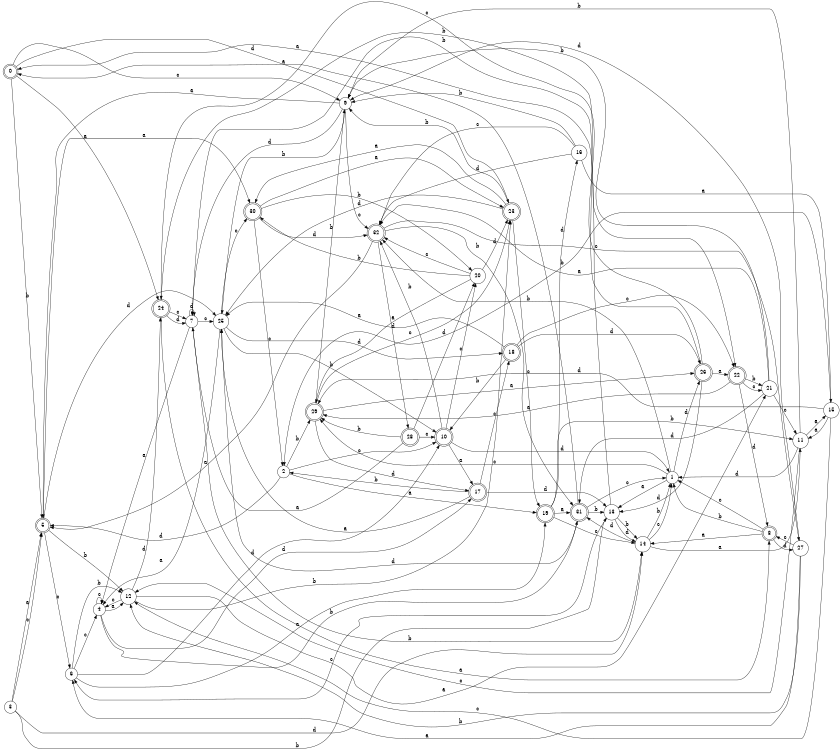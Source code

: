 digraph n27_10 {
__start0 [label="" shape="none"];

rankdir=LR;
size="8,5";

s0 [style="rounded,filled", color="black", fillcolor="white" shape="doublecircle", label="0"];
s1 [style="filled", color="black", fillcolor="white" shape="circle", label="1"];
s2 [style="filled", color="black", fillcolor="white" shape="circle", label="2"];
s3 [style="filled", color="black", fillcolor="white" shape="circle", label="3"];
s4 [style="filled", color="black", fillcolor="white" shape="circle", label="4"];
s5 [style="rounded,filled", color="black", fillcolor="white" shape="doublecircle", label="5"];
s6 [style="filled", color="black", fillcolor="white" shape="circle", label="6"];
s7 [style="filled", color="black", fillcolor="white" shape="circle", label="7"];
s8 [style="rounded,filled", color="black", fillcolor="white" shape="doublecircle", label="8"];
s9 [style="filled", color="black", fillcolor="white" shape="circle", label="9"];
s10 [style="rounded,filled", color="black", fillcolor="white" shape="doublecircle", label="10"];
s11 [style="filled", color="black", fillcolor="white" shape="circle", label="11"];
s12 [style="filled", color="black", fillcolor="white" shape="circle", label="12"];
s13 [style="filled", color="black", fillcolor="white" shape="circle", label="13"];
s14 [style="filled", color="black", fillcolor="white" shape="circle", label="14"];
s15 [style="filled", color="black", fillcolor="white" shape="circle", label="15"];
s16 [style="filled", color="black", fillcolor="white" shape="circle", label="16"];
s17 [style="rounded,filled", color="black", fillcolor="white" shape="doublecircle", label="17"];
s18 [style="rounded,filled", color="black", fillcolor="white" shape="doublecircle", label="18"];
s19 [style="rounded,filled", color="black", fillcolor="white" shape="doublecircle", label="19"];
s20 [style="filled", color="black", fillcolor="white" shape="circle", label="20"];
s21 [style="filled", color="black", fillcolor="white" shape="circle", label="21"];
s22 [style="rounded,filled", color="black", fillcolor="white" shape="doublecircle", label="22"];
s23 [style="rounded,filled", color="black", fillcolor="white" shape="doublecircle", label="23"];
s24 [style="rounded,filled", color="black", fillcolor="white" shape="doublecircle", label="24"];
s25 [style="filled", color="black", fillcolor="white" shape="circle", label="25"];
s26 [style="rounded,filled", color="black", fillcolor="white" shape="doublecircle", label="26"];
s27 [style="filled", color="black", fillcolor="white" shape="circle", label="27"];
s28 [style="rounded,filled", color="black", fillcolor="white" shape="doublecircle", label="28"];
s29 [style="rounded,filled", color="black", fillcolor="white" shape="doublecircle", label="29"];
s30 [style="rounded,filled", color="black", fillcolor="white" shape="doublecircle", label="30"];
s31 [style="rounded,filled", color="black", fillcolor="white" shape="doublecircle", label="31"];
s32 [style="rounded,filled", color="black", fillcolor="white" shape="doublecircle", label="32"];
s0 -> s24 [label="a"];
s0 -> s5 [label="b"];
s0 -> s9 [label="c"];
s0 -> s23 [label="d"];
s1 -> s13 [label="a"];
s1 -> s32 [label="b"];
s1 -> s29 [label="c"];
s1 -> s26 [label="d"];
s2 -> s19 [label="a"];
s2 -> s29 [label="b"];
s2 -> s10 [label="c"];
s2 -> s5 [label="d"];
s3 -> s5 [label="a"];
s3 -> s13 [label="b"];
s3 -> s5 [label="c"];
s3 -> s14 [label="d"];
s4 -> s12 [label="a"];
s4 -> s31 [label="b"];
s4 -> s4 [label="c"];
s4 -> s17 [label="d"];
s5 -> s30 [label="a"];
s5 -> s12 [label="b"];
s5 -> s6 [label="c"];
s5 -> s25 [label="d"];
s6 -> s19 [label="a"];
s6 -> s12 [label="b"];
s6 -> s4 [label="c"];
s6 -> s10 [label="d"];
s7 -> s4 [label="a"];
s7 -> s14 [label="b"];
s7 -> s25 [label="c"];
s7 -> s7 [label="d"];
s8 -> s14 [label="a"];
s8 -> s1 [label="b"];
s8 -> s1 [label="c"];
s8 -> s27 [label="d"];
s9 -> s5 [label="a"];
s9 -> s25 [label="b"];
s9 -> s32 [label="c"];
s9 -> s7 [label="d"];
s10 -> s17 [label="a"];
s10 -> s32 [label="b"];
s10 -> s20 [label="c"];
s10 -> s1 [label="d"];
s11 -> s15 [label="a"];
s11 -> s9 [label="b"];
s11 -> s12 [label="c"];
s11 -> s1 [label="d"];
s12 -> s21 [label="a"];
s12 -> s23 [label="b"];
s12 -> s4 [label="c"];
s12 -> s24 [label="d"];
s13 -> s0 [label="a"];
s13 -> s14 [label="b"];
s13 -> s6 [label="c"];
s13 -> s14 [label="d"];
s14 -> s11 [label="a"];
s14 -> s1 [label="b"];
s14 -> s1 [label="c"];
s14 -> s31 [label="d"];
s15 -> s11 [label="a"];
s15 -> s2 [label="b"];
s15 -> s12 [label="c"];
s15 -> s29 [label="d"];
s16 -> s15 [label="a"];
s16 -> s9 [label="b"];
s16 -> s32 [label="c"];
s16 -> s32 [label="d"];
s17 -> s25 [label="a"];
s17 -> s2 [label="b"];
s17 -> s18 [label="c"];
s17 -> s13 [label="d"];
s18 -> s25 [label="a"];
s18 -> s10 [label="b"];
s18 -> s22 [label="c"];
s18 -> s26 [label="d"];
s19 -> s31 [label="a"];
s19 -> s11 [label="b"];
s19 -> s14 [label="c"];
s19 -> s16 [label="d"];
s20 -> s29 [label="a"];
s20 -> s30 [label="b"];
s20 -> s32 [label="c"];
s20 -> s23 [label="d"];
s21 -> s32 [label="a"];
s21 -> s9 [label="b"];
s21 -> s11 [label="c"];
s21 -> s31 [label="d"];
s22 -> s29 [label="a"];
s22 -> s21 [label="b"];
s22 -> s21 [label="c"];
s22 -> s8 [label="d"];
s23 -> s30 [label="a"];
s23 -> s9 [label="b"];
s23 -> s19 [label="c"];
s23 -> s25 [label="d"];
s24 -> s8 [label="a"];
s24 -> s22 [label="b"];
s24 -> s7 [label="c"];
s24 -> s7 [label="d"];
s25 -> s4 [label="a"];
s25 -> s10 [label="b"];
s25 -> s30 [label="c"];
s25 -> s18 [label="d"];
s26 -> s22 [label="a"];
s26 -> s7 [label="b"];
s26 -> s24 [label="c"];
s26 -> s13 [label="d"];
s27 -> s6 [label="a"];
s27 -> s12 [label="b"];
s27 -> s8 [label="c"];
s27 -> s9 [label="d"];
s28 -> s7 [label="a"];
s28 -> s29 [label="b"];
s28 -> s10 [label="c"];
s28 -> s20 [label="d"];
s29 -> s26 [label="a"];
s29 -> s9 [label="b"];
s29 -> s23 [label="c"];
s29 -> s17 [label="d"];
s30 -> s23 [label="a"];
s30 -> s20 [label="b"];
s30 -> s2 [label="c"];
s30 -> s32 [label="d"];
s31 -> s0 [label="a"];
s31 -> s13 [label="b"];
s31 -> s1 [label="c"];
s31 -> s25 [label="d"];
s32 -> s5 [label="a"];
s32 -> s31 [label="b"];
s32 -> s27 [label="c"];
s32 -> s28 [label="d"];

}